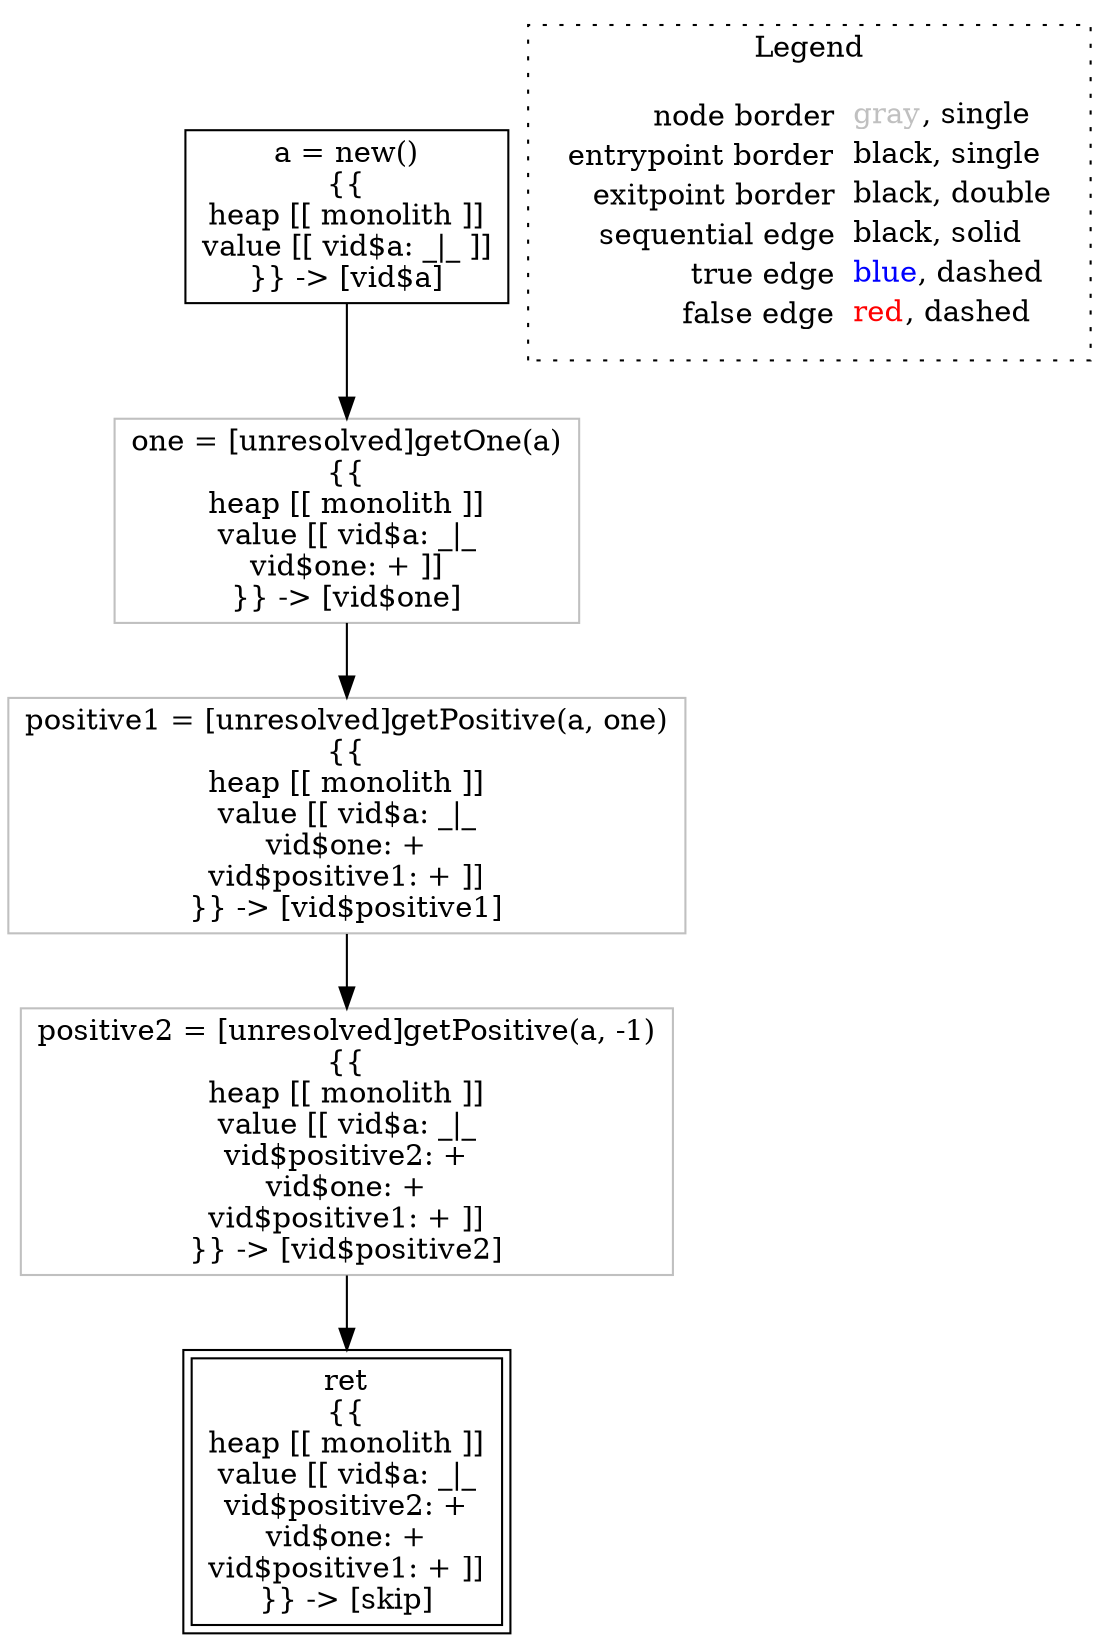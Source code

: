 digraph {
	"node0" [shape="rect",color="black",label=<a = new()<BR/>{{<BR/>heap [[ monolith ]]<BR/>value [[ vid$a: _|_ ]]<BR/>}} -&gt; [vid$a]>];
	"node1" [shape="rect",color="gray",label=<one = [unresolved]getOne(a)<BR/>{{<BR/>heap [[ monolith ]]<BR/>value [[ vid$a: _|_<BR/>vid$one: + ]]<BR/>}} -&gt; [vid$one]>];
	"node2" [shape="rect",color="gray",label=<positive2 = [unresolved]getPositive(a, -1)<BR/>{{<BR/>heap [[ monolith ]]<BR/>value [[ vid$a: _|_<BR/>vid$positive2: +<BR/>vid$one: +<BR/>vid$positive1: + ]]<BR/>}} -&gt; [vid$positive2]>];
	"node3" [shape="rect",color="gray",label=<positive1 = [unresolved]getPositive(a, one)<BR/>{{<BR/>heap [[ monolith ]]<BR/>value [[ vid$a: _|_<BR/>vid$one: +<BR/>vid$positive1: + ]]<BR/>}} -&gt; [vid$positive1]>];
	"node4" [shape="rect",color="black",peripheries="2",label=<ret<BR/>{{<BR/>heap [[ monolith ]]<BR/>value [[ vid$a: _|_<BR/>vid$positive2: +<BR/>vid$one: +<BR/>vid$positive1: + ]]<BR/>}} -&gt; [skip]>];
	"node1" -> "node3" [color="black"];
	"node2" -> "node4" [color="black"];
	"node3" -> "node2" [color="black"];
	"node0" -> "node1" [color="black"];
subgraph cluster_legend {
	label="Legend";
	style=dotted;
	node [shape=plaintext];
	"legend" [label=<<table border="0" cellpadding="2" cellspacing="0" cellborder="0"><tr><td align="right">node border&nbsp;</td><td align="left"><font color="gray">gray</font>, single</td></tr><tr><td align="right">entrypoint border&nbsp;</td><td align="left"><font color="black">black</font>, single</td></tr><tr><td align="right">exitpoint border&nbsp;</td><td align="left"><font color="black">black</font>, double</td></tr><tr><td align="right">sequential edge&nbsp;</td><td align="left"><font color="black">black</font>, solid</td></tr><tr><td align="right">true edge&nbsp;</td><td align="left"><font color="blue">blue</font>, dashed</td></tr><tr><td align="right">false edge&nbsp;</td><td align="left"><font color="red">red</font>, dashed</td></tr></table>>];
}

}
